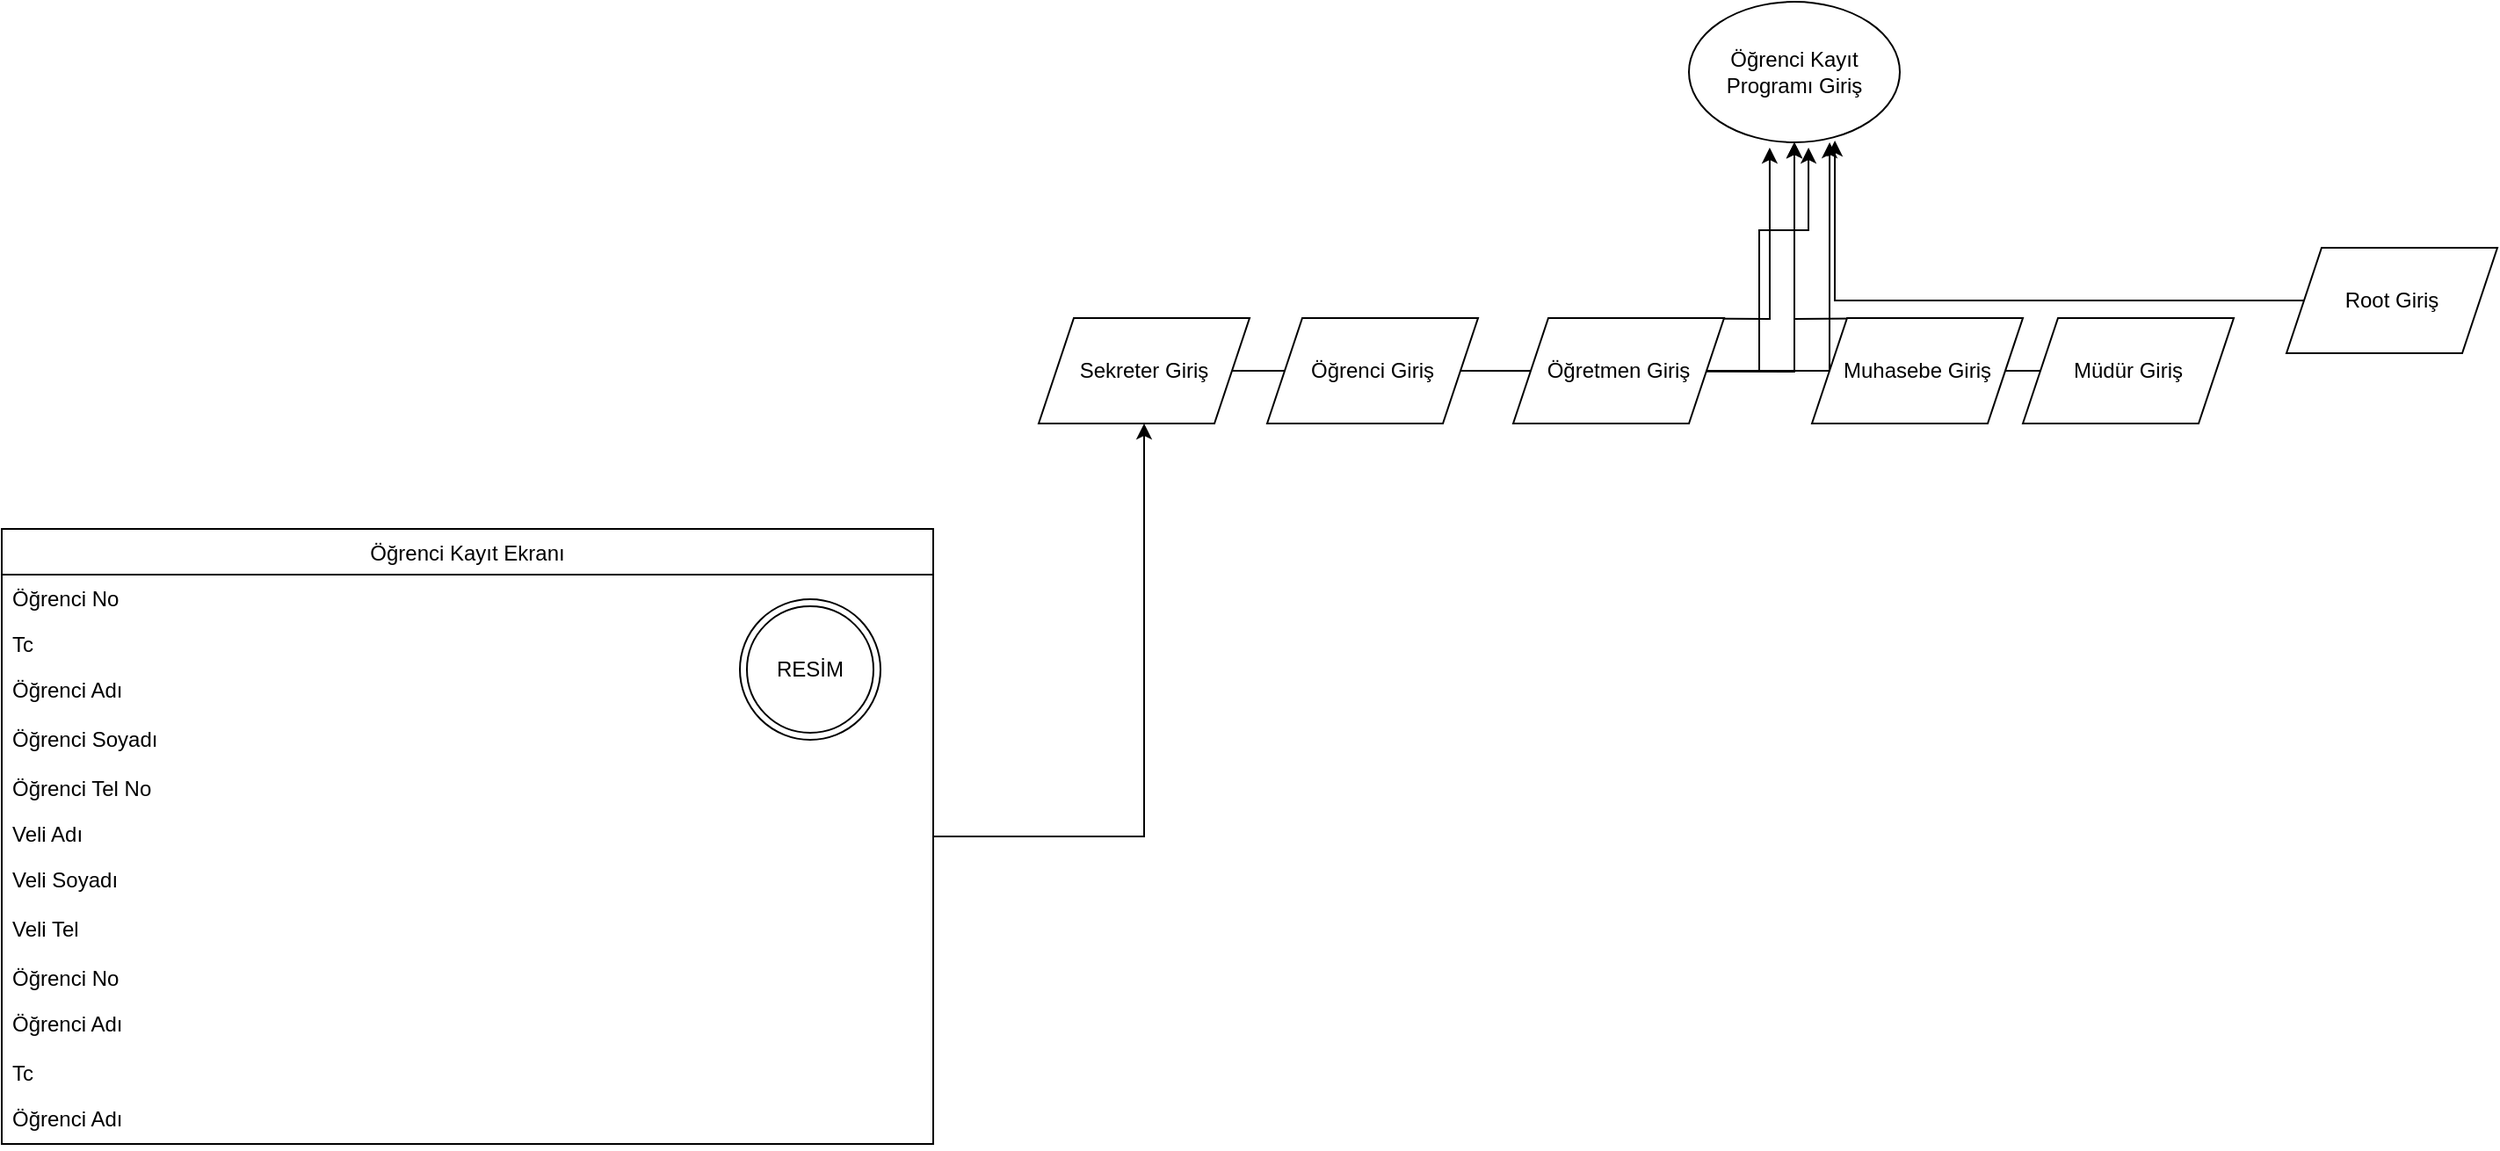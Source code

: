 <mxfile version="14.7.0" type="github">
  <diagram id="TAK2x4sSzj42mIdyVDC0" name="Sayfa -1">
    <mxGraphModel dx="1865" dy="547" grid="1" gridSize="10" guides="1" tooltips="1" connect="1" arrows="1" fold="1" page="1" pageScale="1" pageWidth="827" pageHeight="1169" math="0" shadow="0">
      <root>
        <mxCell id="0" />
        <mxCell id="1" parent="0" />
        <mxCell id="I3CxHTRFZZ70S9utpLFL-1" value="&lt;div&gt;Öğrenci Kayıt Programı Giriş&lt;/div&gt;" style="ellipse;whiteSpace=wrap;html=1;" parent="1" vertex="1">
          <mxGeometry x="360" y="10" width="120" height="80" as="geometry" />
        </mxCell>
        <mxCell id="SG6jkDlS0VIner6yAyDT-6" style="edgeStyle=orthogonalEdgeStyle;rounded=0;orthogonalLoop=1;jettySize=auto;html=1;" edge="1" parent="1" target="I3CxHTRFZZ70S9utpLFL-1">
          <mxGeometry relative="1" as="geometry">
            <mxPoint x="230" y="220" as="sourcePoint" />
          </mxGeometry>
        </mxCell>
        <mxCell id="SG6jkDlS0VIner6yAyDT-7" style="edgeStyle=orthogonalEdgeStyle;rounded=0;orthogonalLoop=1;jettySize=auto;html=1;entryX=0.383;entryY=1.038;entryDx=0;entryDy=0;entryPerimeter=0;" edge="1" parent="1" target="I3CxHTRFZZ70S9utpLFL-1">
          <mxGeometry relative="1" as="geometry">
            <mxPoint x="320" y="190" as="sourcePoint" />
          </mxGeometry>
        </mxCell>
        <mxCell id="SG6jkDlS0VIner6yAyDT-8" style="edgeStyle=orthogonalEdgeStyle;rounded=0;orthogonalLoop=1;jettySize=auto;html=1;entryX=0.567;entryY=1.038;entryDx=0;entryDy=0;entryPerimeter=0;" edge="1" parent="1" source="SG6jkDlS0VIner6yAyDT-3" target="I3CxHTRFZZ70S9utpLFL-1">
          <mxGeometry relative="1" as="geometry">
            <Array as="points">
              <mxPoint x="400" y="220" />
              <mxPoint x="400" y="140" />
              <mxPoint x="428" y="140" />
            </Array>
          </mxGeometry>
        </mxCell>
        <mxCell id="SG6jkDlS0VIner6yAyDT-3" value="Müdür Giriş" style="shape=parallelogram;perimeter=parallelogramPerimeter;whiteSpace=wrap;html=1;fixedSize=1;" vertex="1" parent="1">
          <mxGeometry x="550" y="190" width="120" height="60" as="geometry" />
        </mxCell>
        <mxCell id="SG6jkDlS0VIner6yAyDT-9" style="edgeStyle=orthogonalEdgeStyle;rounded=0;orthogonalLoop=1;jettySize=auto;html=1;" edge="1" parent="1" target="I3CxHTRFZZ70S9utpLFL-1">
          <mxGeometry relative="1" as="geometry">
            <mxPoint x="490" y="190" as="sourcePoint" />
          </mxGeometry>
        </mxCell>
        <mxCell id="SG6jkDlS0VIner6yAyDT-11" style="edgeStyle=orthogonalEdgeStyle;rounded=0;orthogonalLoop=1;jettySize=auto;html=1;entryX=0.692;entryY=0.988;entryDx=0;entryDy=0;entryPerimeter=0;" edge="1" parent="1" source="SG6jkDlS0VIner6yAyDT-5" target="I3CxHTRFZZ70S9utpLFL-1">
          <mxGeometry relative="1" as="geometry" />
        </mxCell>
        <mxCell id="SG6jkDlS0VIner6yAyDT-5" value="Root Giriş" style="shape=parallelogram;perimeter=parallelogramPerimeter;whiteSpace=wrap;html=1;fixedSize=1;" vertex="1" parent="1">
          <mxGeometry x="700" y="150" width="120" height="60" as="geometry" />
        </mxCell>
        <mxCell id="SG6jkDlS0VIner6yAyDT-13" style="edgeStyle=orthogonalEdgeStyle;rounded=0;orthogonalLoop=1;jettySize=auto;html=1;" edge="1" parent="1" source="SG6jkDlS0VIner6yAyDT-12" target="I3CxHTRFZZ70S9utpLFL-1">
          <mxGeometry relative="1" as="geometry" />
        </mxCell>
        <mxCell id="SG6jkDlS0VIner6yAyDT-15" style="edgeStyle=orthogonalEdgeStyle;rounded=0;orthogonalLoop=1;jettySize=auto;html=1;entryX=0.667;entryY=1;entryDx=0;entryDy=0;entryPerimeter=0;" edge="1" parent="1" source="SG6jkDlS0VIner6yAyDT-12" target="I3CxHTRFZZ70S9utpLFL-1">
          <mxGeometry relative="1" as="geometry" />
        </mxCell>
        <mxCell id="SG6jkDlS0VIner6yAyDT-12" value="Sekreter Giriş" style="shape=parallelogram;perimeter=parallelogramPerimeter;whiteSpace=wrap;html=1;fixedSize=1;" vertex="1" parent="1">
          <mxGeometry x="-10" y="190" width="120" height="60" as="geometry" />
        </mxCell>
        <mxCell id="SG6jkDlS0VIner6yAyDT-14" value="Muhasebe Giriş" style="shape=parallelogram;perimeter=parallelogramPerimeter;whiteSpace=wrap;html=1;fixedSize=1;" vertex="1" parent="1">
          <mxGeometry x="430" y="190" width="120" height="60" as="geometry" />
        </mxCell>
        <mxCell id="SG6jkDlS0VIner6yAyDT-23" value="Öğrenci Giriş" style="shape=parallelogram;perimeter=parallelogramPerimeter;whiteSpace=wrap;html=1;fixedSize=1;" vertex="1" parent="1">
          <mxGeometry x="120" y="190" width="120" height="60" as="geometry" />
        </mxCell>
        <mxCell id="SG6jkDlS0VIner6yAyDT-24" value="Öğretmen Giriş" style="shape=parallelogram;perimeter=parallelogramPerimeter;whiteSpace=wrap;html=1;fixedSize=1;" vertex="1" parent="1">
          <mxGeometry x="260" y="190" width="120" height="60" as="geometry" />
        </mxCell>
        <mxCell id="SG6jkDlS0VIner6yAyDT-89" style="edgeStyle=orthogonalEdgeStyle;rounded=0;orthogonalLoop=1;jettySize=auto;html=1;" edge="1" parent="1" source="SG6jkDlS0VIner6yAyDT-72" target="SG6jkDlS0VIner6yAyDT-12">
          <mxGeometry relative="1" as="geometry" />
        </mxCell>
        <mxCell id="SG6jkDlS0VIner6yAyDT-72" value="Öğrenci Kayıt Ekranı" style="swimlane;fontStyle=0;childLayout=stackLayout;horizontal=1;startSize=26;horizontalStack=0;resizeParent=1;resizeParentMax=0;resizeLast=0;collapsible=1;marginBottom=0;" vertex="1" parent="1">
          <mxGeometry x="-600" y="310" width="530" height="350" as="geometry" />
        </mxCell>
        <mxCell id="SG6jkDlS0VIner6yAyDT-73" value="Öğrenci No" style="text;strokeColor=none;fillColor=none;align=left;verticalAlign=top;spacingLeft=4;spacingRight=4;overflow=hidden;rotatable=0;points=[[0,0.5],[1,0.5]];portConstraint=eastwest;" vertex="1" parent="SG6jkDlS0VIner6yAyDT-72">
          <mxGeometry y="26" width="530" height="26" as="geometry" />
        </mxCell>
        <mxCell id="SG6jkDlS0VIner6yAyDT-74" value="Tc " style="text;strokeColor=none;fillColor=none;align=left;verticalAlign=top;spacingLeft=4;spacingRight=4;overflow=hidden;rotatable=0;points=[[0,0.5],[1,0.5]];portConstraint=eastwest;" vertex="1" parent="SG6jkDlS0VIner6yAyDT-72">
          <mxGeometry y="52" width="530" height="26" as="geometry" />
        </mxCell>
        <mxCell id="SG6jkDlS0VIner6yAyDT-75" value="Öğrenci Adı" style="text;strokeColor=none;fillColor=none;align=left;verticalAlign=top;spacingLeft=4;spacingRight=4;overflow=hidden;rotatable=0;points=[[0,0.5],[1,0.5]];portConstraint=eastwest;" vertex="1" parent="SG6jkDlS0VIner6yAyDT-72">
          <mxGeometry y="78" width="530" height="28" as="geometry" />
        </mxCell>
        <mxCell id="SG6jkDlS0VIner6yAyDT-78" value="Öğrenci Soyadı" style="text;strokeColor=none;fillColor=none;align=left;verticalAlign=top;spacingLeft=4;spacingRight=4;overflow=hidden;rotatable=0;points=[[0,0.5],[1,0.5]];portConstraint=eastwest;" vertex="1" parent="SG6jkDlS0VIner6yAyDT-72">
          <mxGeometry y="106" width="530" height="28" as="geometry" />
        </mxCell>
        <mxCell id="SG6jkDlS0VIner6yAyDT-79" value="Öğrenci Tel No" style="text;strokeColor=none;fillColor=none;align=left;verticalAlign=top;spacingLeft=4;spacingRight=4;overflow=hidden;rotatable=0;points=[[0,0.5],[1,0.5]];portConstraint=eastwest;" vertex="1" parent="SG6jkDlS0VIner6yAyDT-72">
          <mxGeometry y="134" width="530" height="26" as="geometry" />
        </mxCell>
        <mxCell id="SG6jkDlS0VIner6yAyDT-80" value="Veli Adı" style="text;strokeColor=none;fillColor=none;align=left;verticalAlign=top;spacingLeft=4;spacingRight=4;overflow=hidden;rotatable=0;points=[[0,0.5],[1,0.5]];portConstraint=eastwest;" vertex="1" parent="SG6jkDlS0VIner6yAyDT-72">
          <mxGeometry y="160" width="530" height="26" as="geometry" />
        </mxCell>
        <mxCell id="SG6jkDlS0VIner6yAyDT-81" value="Veli Soyadı" style="text;strokeColor=none;fillColor=none;align=left;verticalAlign=top;spacingLeft=4;spacingRight=4;overflow=hidden;rotatable=0;points=[[0,0.5],[1,0.5]];portConstraint=eastwest;" vertex="1" parent="SG6jkDlS0VIner6yAyDT-72">
          <mxGeometry y="186" width="530" height="28" as="geometry" />
        </mxCell>
        <mxCell id="SG6jkDlS0VIner6yAyDT-83" value="Veli Tel" style="text;strokeColor=none;fillColor=none;align=left;verticalAlign=top;spacingLeft=4;spacingRight=4;overflow=hidden;rotatable=0;points=[[0,0.5],[1,0.5]];portConstraint=eastwest;" vertex="1" parent="SG6jkDlS0VIner6yAyDT-72">
          <mxGeometry y="214" width="530" height="28" as="geometry" />
        </mxCell>
        <mxCell id="SG6jkDlS0VIner6yAyDT-84" value="Öğrenci No" style="text;strokeColor=none;fillColor=none;align=left;verticalAlign=top;spacingLeft=4;spacingRight=4;overflow=hidden;rotatable=0;points=[[0,0.5],[1,0.5]];portConstraint=eastwest;" vertex="1" parent="SG6jkDlS0VIner6yAyDT-72">
          <mxGeometry y="242" width="530" height="26" as="geometry" />
        </mxCell>
        <mxCell id="SG6jkDlS0VIner6yAyDT-85" value="Öğrenci Adı" style="text;strokeColor=none;fillColor=none;align=left;verticalAlign=top;spacingLeft=4;spacingRight=4;overflow=hidden;rotatable=0;points=[[0,0.5],[1,0.5]];portConstraint=eastwest;" vertex="1" parent="SG6jkDlS0VIner6yAyDT-72">
          <mxGeometry y="268" width="530" height="28" as="geometry" />
        </mxCell>
        <mxCell id="SG6jkDlS0VIner6yAyDT-86" value="Tc " style="text;strokeColor=none;fillColor=none;align=left;verticalAlign=top;spacingLeft=4;spacingRight=4;overflow=hidden;rotatable=0;points=[[0,0.5],[1,0.5]];portConstraint=eastwest;" vertex="1" parent="SG6jkDlS0VIner6yAyDT-72">
          <mxGeometry y="296" width="530" height="26" as="geometry" />
        </mxCell>
        <mxCell id="SG6jkDlS0VIner6yAyDT-87" value="Öğrenci Adı" style="text;strokeColor=none;fillColor=none;align=left;verticalAlign=top;spacingLeft=4;spacingRight=4;overflow=hidden;rotatable=0;points=[[0,0.5],[1,0.5]];portConstraint=eastwest;" vertex="1" parent="SG6jkDlS0VIner6yAyDT-72">
          <mxGeometry y="322" width="530" height="28" as="geometry" />
        </mxCell>
        <mxCell id="SG6jkDlS0VIner6yAyDT-88" value="RESİM" style="ellipse;shape=doubleEllipse;whiteSpace=wrap;html=1;aspect=fixed;" vertex="1" parent="1">
          <mxGeometry x="-180" y="350" width="80" height="80" as="geometry" />
        </mxCell>
      </root>
    </mxGraphModel>
  </diagram>
</mxfile>
